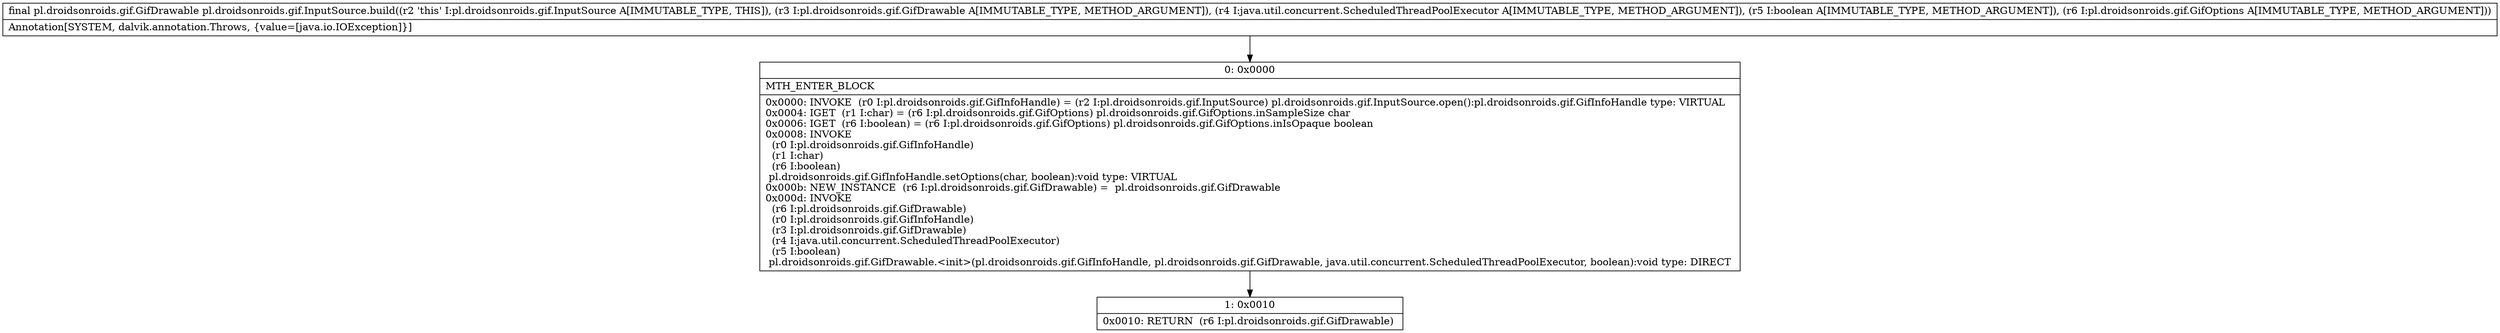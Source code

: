 digraph "CFG forpl.droidsonroids.gif.InputSource.build(Lpl\/droidsonroids\/gif\/GifDrawable;Ljava\/util\/concurrent\/ScheduledThreadPoolExecutor;ZLpl\/droidsonroids\/gif\/GifOptions;)Lpl\/droidsonroids\/gif\/GifDrawable;" {
Node_0 [shape=record,label="{0\:\ 0x0000|MTH_ENTER_BLOCK\l|0x0000: INVOKE  (r0 I:pl.droidsonroids.gif.GifInfoHandle) = (r2 I:pl.droidsonroids.gif.InputSource) pl.droidsonroids.gif.InputSource.open():pl.droidsonroids.gif.GifInfoHandle type: VIRTUAL \l0x0004: IGET  (r1 I:char) = (r6 I:pl.droidsonroids.gif.GifOptions) pl.droidsonroids.gif.GifOptions.inSampleSize char \l0x0006: IGET  (r6 I:boolean) = (r6 I:pl.droidsonroids.gif.GifOptions) pl.droidsonroids.gif.GifOptions.inIsOpaque boolean \l0x0008: INVOKE  \l  (r0 I:pl.droidsonroids.gif.GifInfoHandle)\l  (r1 I:char)\l  (r6 I:boolean)\l pl.droidsonroids.gif.GifInfoHandle.setOptions(char, boolean):void type: VIRTUAL \l0x000b: NEW_INSTANCE  (r6 I:pl.droidsonroids.gif.GifDrawable) =  pl.droidsonroids.gif.GifDrawable \l0x000d: INVOKE  \l  (r6 I:pl.droidsonroids.gif.GifDrawable)\l  (r0 I:pl.droidsonroids.gif.GifInfoHandle)\l  (r3 I:pl.droidsonroids.gif.GifDrawable)\l  (r4 I:java.util.concurrent.ScheduledThreadPoolExecutor)\l  (r5 I:boolean)\l pl.droidsonroids.gif.GifDrawable.\<init\>(pl.droidsonroids.gif.GifInfoHandle, pl.droidsonroids.gif.GifDrawable, java.util.concurrent.ScheduledThreadPoolExecutor, boolean):void type: DIRECT \l}"];
Node_1 [shape=record,label="{1\:\ 0x0010|0x0010: RETURN  (r6 I:pl.droidsonroids.gif.GifDrawable) \l}"];
MethodNode[shape=record,label="{final pl.droidsonroids.gif.GifDrawable pl.droidsonroids.gif.InputSource.build((r2 'this' I:pl.droidsonroids.gif.InputSource A[IMMUTABLE_TYPE, THIS]), (r3 I:pl.droidsonroids.gif.GifDrawable A[IMMUTABLE_TYPE, METHOD_ARGUMENT]), (r4 I:java.util.concurrent.ScheduledThreadPoolExecutor A[IMMUTABLE_TYPE, METHOD_ARGUMENT]), (r5 I:boolean A[IMMUTABLE_TYPE, METHOD_ARGUMENT]), (r6 I:pl.droidsonroids.gif.GifOptions A[IMMUTABLE_TYPE, METHOD_ARGUMENT]))  | Annotation[SYSTEM, dalvik.annotation.Throws, \{value=[java.io.IOException]\}]\l}"];
MethodNode -> Node_0;
Node_0 -> Node_1;
}

